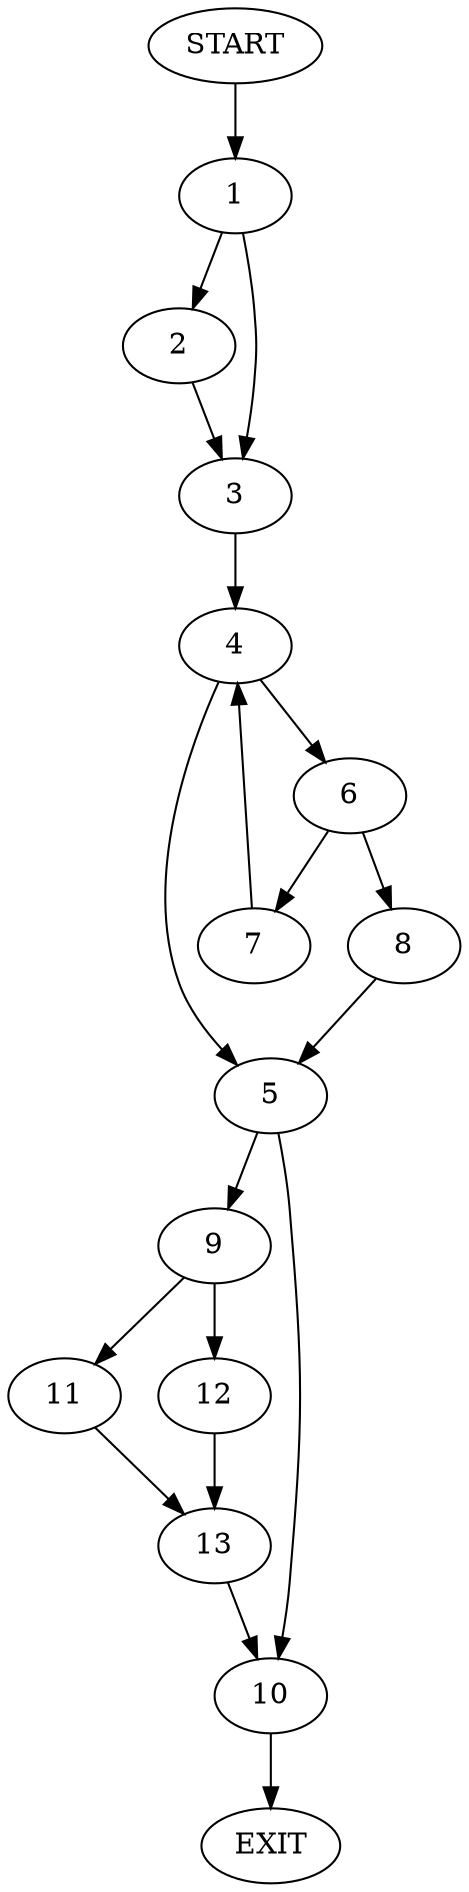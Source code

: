 digraph {
0 [label="START"]
14 [label="EXIT"]
0 -> 1
1 -> 2
1 -> 3
3 -> 4
2 -> 3
4 -> 5
4 -> 6
6 -> 7
6 -> 8
5 -> 9
5 -> 10
8 -> 5
7 -> 4
10 -> 14
9 -> 11
9 -> 12
11 -> 13
12 -> 13
13 -> 10
}
